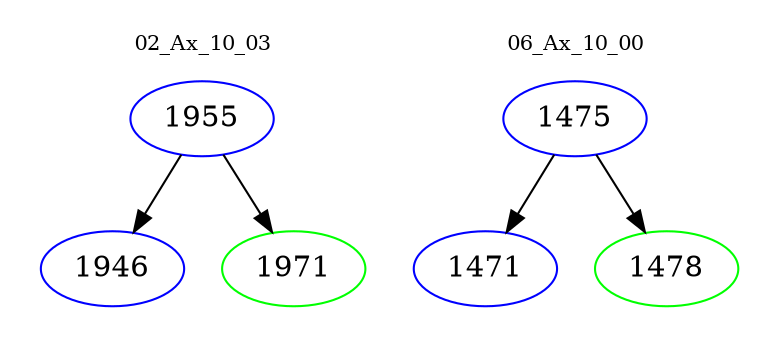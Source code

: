digraph{
subgraph cluster_0 {
color = white
label = "02_Ax_10_03";
fontsize=10;
T0_1955 [label="1955", color="blue"]
T0_1955 -> T0_1946 [color="black"]
T0_1946 [label="1946", color="blue"]
T0_1955 -> T0_1971 [color="black"]
T0_1971 [label="1971", color="green"]
}
subgraph cluster_1 {
color = white
label = "06_Ax_10_00";
fontsize=10;
T1_1475 [label="1475", color="blue"]
T1_1475 -> T1_1471 [color="black"]
T1_1471 [label="1471", color="blue"]
T1_1475 -> T1_1478 [color="black"]
T1_1478 [label="1478", color="green"]
}
}
